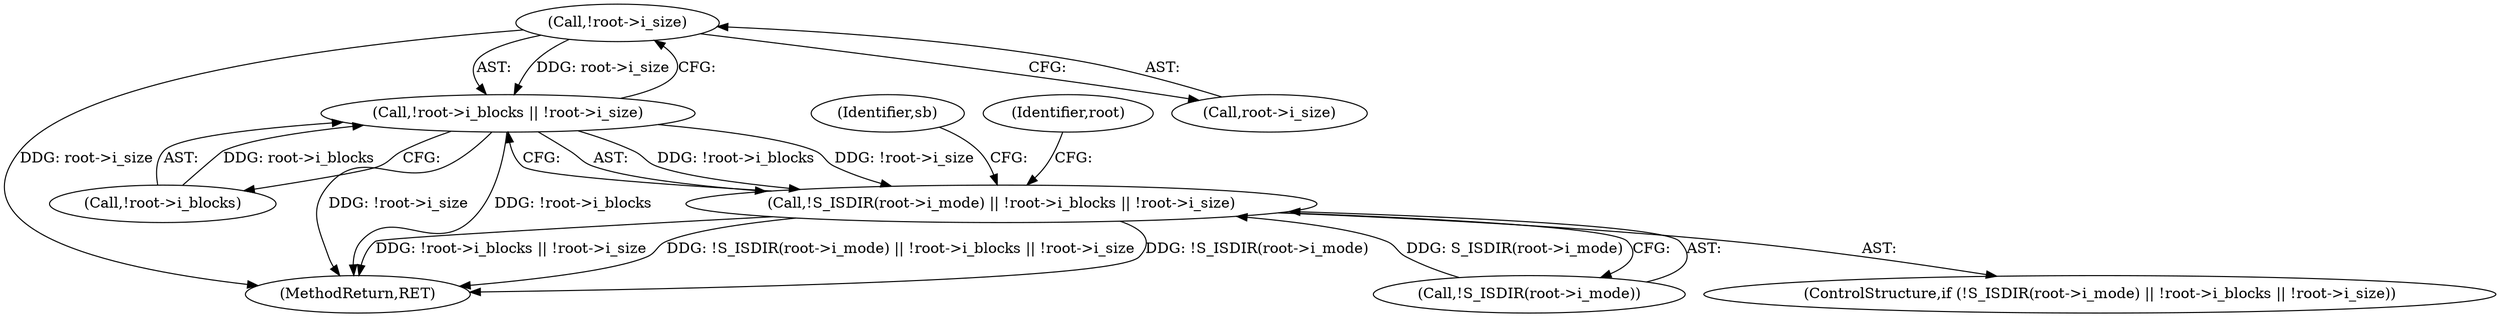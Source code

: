 digraph "0_linux_744692dc059845b2a3022119871846e74d4f6e11_16@pointer" {
"1001682" [label="(Call,!root->i_size)"];
"1001677" [label="(Call,!root->i_blocks || !root->i_size)"];
"1001671" [label="(Call,!S_ISDIR(root->i_mode) || !root->i_blocks || !root->i_size)"];
"1001696" [label="(Identifier,sb)"];
"1001683" [label="(Call,root->i_size)"];
"1001672" [label="(Call,!S_ISDIR(root->i_mode))"];
"1001688" [label="(Identifier,root)"];
"1001671" [label="(Call,!S_ISDIR(root->i_mode) || !root->i_blocks || !root->i_size)"];
"1001682" [label="(Call,!root->i_size)"];
"1001678" [label="(Call,!root->i_blocks)"];
"1001677" [label="(Call,!root->i_blocks || !root->i_size)"];
"1001670" [label="(ControlStructure,if (!S_ISDIR(root->i_mode) || !root->i_blocks || !root->i_size))"];
"1002129" [label="(MethodReturn,RET)"];
"1001682" -> "1001677"  [label="AST: "];
"1001682" -> "1001683"  [label="CFG: "];
"1001683" -> "1001682"  [label="AST: "];
"1001677" -> "1001682"  [label="CFG: "];
"1001682" -> "1002129"  [label="DDG: root->i_size"];
"1001682" -> "1001677"  [label="DDG: root->i_size"];
"1001677" -> "1001671"  [label="AST: "];
"1001677" -> "1001678"  [label="CFG: "];
"1001678" -> "1001677"  [label="AST: "];
"1001671" -> "1001677"  [label="CFG: "];
"1001677" -> "1002129"  [label="DDG: !root->i_size"];
"1001677" -> "1002129"  [label="DDG: !root->i_blocks"];
"1001677" -> "1001671"  [label="DDG: !root->i_blocks"];
"1001677" -> "1001671"  [label="DDG: !root->i_size"];
"1001678" -> "1001677"  [label="DDG: root->i_blocks"];
"1001671" -> "1001670"  [label="AST: "];
"1001671" -> "1001672"  [label="CFG: "];
"1001672" -> "1001671"  [label="AST: "];
"1001688" -> "1001671"  [label="CFG: "];
"1001696" -> "1001671"  [label="CFG: "];
"1001671" -> "1002129"  [label="DDG: !S_ISDIR(root->i_mode)"];
"1001671" -> "1002129"  [label="DDG: !root->i_blocks || !root->i_size"];
"1001671" -> "1002129"  [label="DDG: !S_ISDIR(root->i_mode) || !root->i_blocks || !root->i_size"];
"1001672" -> "1001671"  [label="DDG: S_ISDIR(root->i_mode)"];
}
